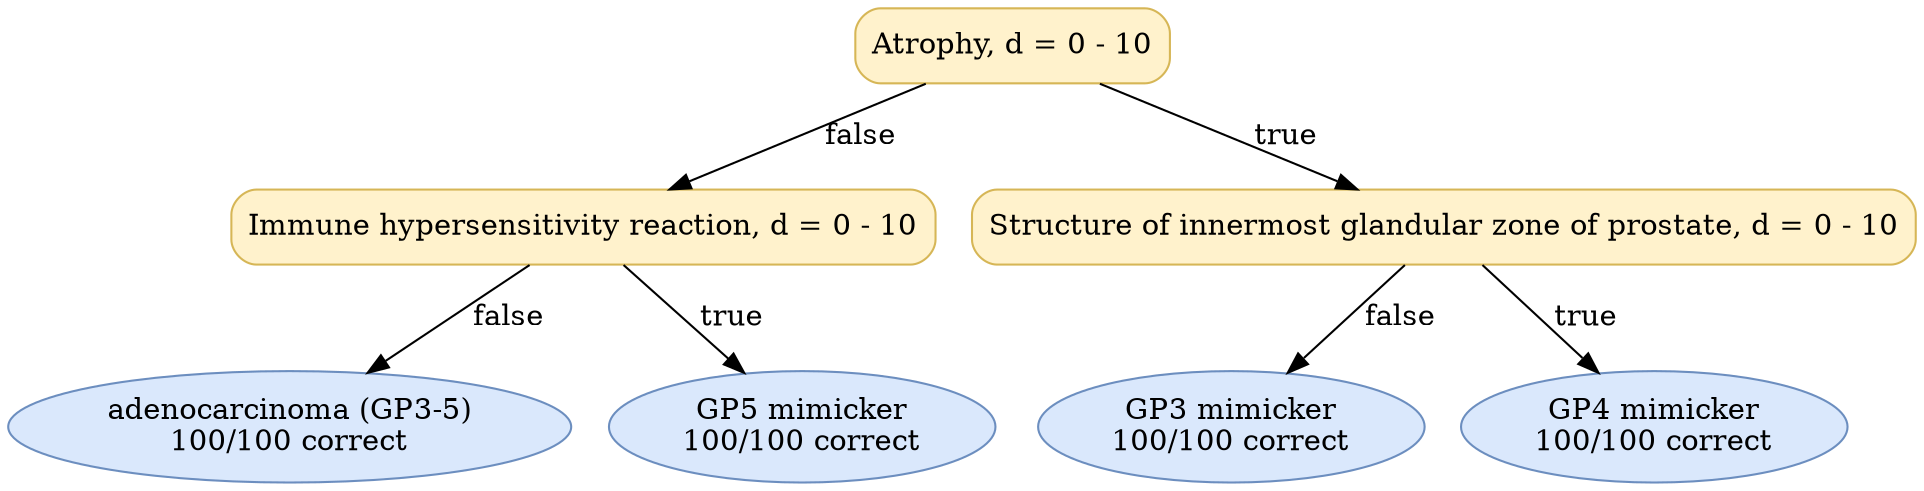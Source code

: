 digraph "DT" {
fontname="Times-Roman";
label="";
node [fontname="Times-Roman"];
Node1 [color="#D6B656", fillcolor="#FFF2CC", label="Atrophy, d = 0 - 10", shape="box", style="rounded,filled"];
Node2 [color="#D6B656", fillcolor="#FFF2CC", label="Immune hypersensitivity reaction, d = 0 - 10", shape="box", style="rounded,filled"];
Node3 [color="#6C8EBF", fillcolor="#DAE8FC", label=<adenocarcinoma (GP3-5)<br/>100/100 correct>, shape="ellipse", style="rounded,filled"];
Node4 [color="#6C8EBF", fillcolor="#DAE8FC", label=<GP5 mimicker<br/>100/100 correct>, shape="ellipse", style="rounded,filled"];
Node5 [color="#D6B656", fillcolor="#FFF2CC", label="Structure of innermost glandular zone of prostate, d = 0 - 10", shape="box", style="rounded,filled"];
Node6 [color="#6C8EBF", fillcolor="#DAE8FC", label=<GP3 mimicker<br/>100/100 correct>, shape="ellipse", style="rounded,filled"];
Node7 [color="#6C8EBF", fillcolor="#DAE8FC", label=<GP4 mimicker<br/>100/100 correct>, shape="ellipse", style="rounded,filled"];
Node1 -> Node2  [key=0, label="false"];
Node1 -> Node5  [key=0, label="true"];
Node2 -> Node3  [key=0, label="false"];
Node2 -> Node4  [key=0, label="true"];
Node5 -> Node6  [key=0, label="false"];
Node5 -> Node7  [key=0, label="true"];
}
